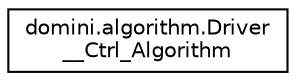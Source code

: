 digraph "Graphical Class Hierarchy"
{
  edge [fontname="Helvetica",fontsize="10",labelfontname="Helvetica",labelfontsize="10"];
  node [fontname="Helvetica",fontsize="10",shape=record];
  rankdir="LR";
  Node0 [label="domini.algorithm.Driver\l__Ctrl_Algorithm",height=0.2,width=0.4,color="black", fillcolor="white", style="filled",URL="$classdomini_1_1algorithm_1_1Driver____Ctrl__Algorithm.html",tooltip="Driver de Ctrl_Algorithm. "];
}

